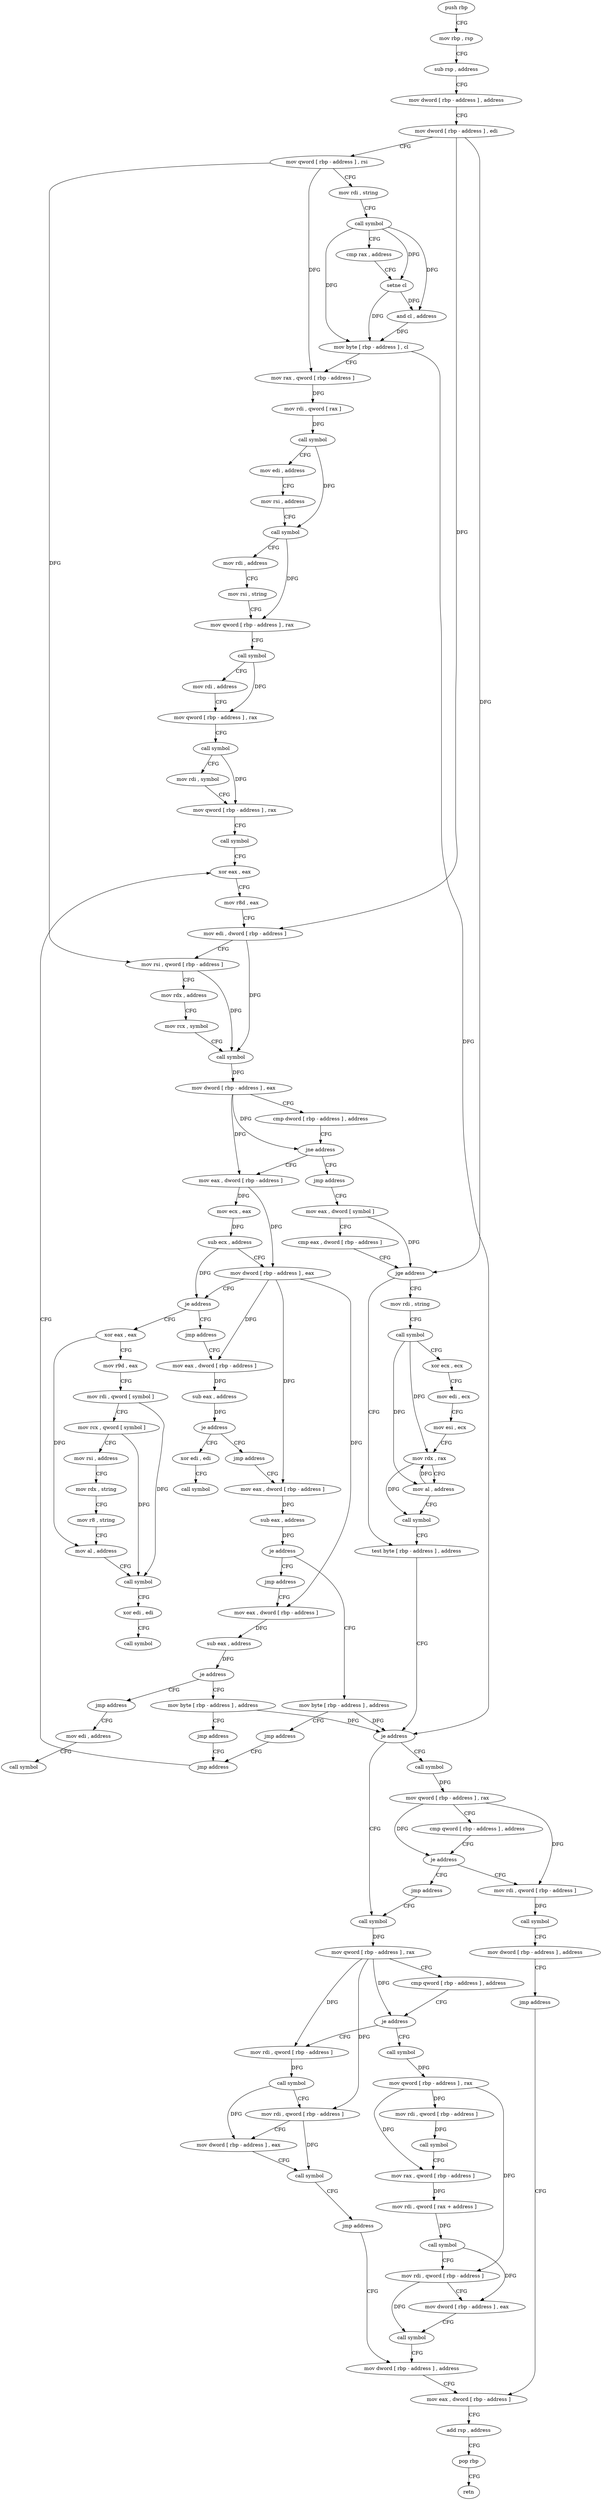 digraph "func" {
"4201504" [label = "push rbp" ]
"4201505" [label = "mov rbp , rsp" ]
"4201508" [label = "sub rsp , address" ]
"4201512" [label = "mov dword [ rbp - address ] , address" ]
"4201519" [label = "mov dword [ rbp - address ] , edi" ]
"4201522" [label = "mov qword [ rbp - address ] , rsi" ]
"4201526" [label = "mov rdi , string" ]
"4201536" [label = "call symbol" ]
"4201541" [label = "cmp rax , address" ]
"4201545" [label = "setne cl" ]
"4201548" [label = "and cl , address" ]
"4201551" [label = "mov byte [ rbp - address ] , cl" ]
"4201554" [label = "mov rax , qword [ rbp - address ]" ]
"4201558" [label = "mov rdi , qword [ rax ]" ]
"4201561" [label = "call symbol" ]
"4201566" [label = "mov edi , address" ]
"4201571" [label = "mov rsi , address" ]
"4201581" [label = "call symbol" ]
"4201586" [label = "mov rdi , address" ]
"4201596" [label = "mov rsi , string" ]
"4201606" [label = "mov qword [ rbp - address ] , rax" ]
"4201610" [label = "call symbol" ]
"4201615" [label = "mov rdi , address" ]
"4201625" [label = "mov qword [ rbp - address ] , rax" ]
"4201629" [label = "call symbol" ]
"4201634" [label = "mov rdi , symbol" ]
"4201644" [label = "mov qword [ rbp - address ] , rax" ]
"4201648" [label = "call symbol" ]
"4201653" [label = "xor eax , eax" ]
"4201708" [label = "mov eax , dword [ rbp - address ]" ]
"4201711" [label = "mov ecx , eax" ]
"4201713" [label = "sub ecx , address" ]
"4201719" [label = "mov dword [ rbp - address ] , eax" ]
"4201722" [label = "je address" ]
"4201811" [label = "xor eax , eax" ]
"4201728" [label = "jmp address" ]
"4201703" [label = "jmp address" ]
"4201891" [label = "mov eax , dword [ symbol ]" ]
"4201813" [label = "mov r9d , eax" ]
"4201816" [label = "mov rdi , qword [ symbol ]" ]
"4201824" [label = "mov rcx , qword [ symbol ]" ]
"4201832" [label = "mov rsi , address" ]
"4201842" [label = "mov rdx , string" ]
"4201852" [label = "mov r8 , string" ]
"4201862" [label = "mov al , address" ]
"4201864" [label = "call symbol" ]
"4201869" [label = "xor edi , edi" ]
"4201871" [label = "call symbol" ]
"4201733" [label = "mov eax , dword [ rbp - address ]" ]
"4201898" [label = "cmp eax , dword [ rbp - address ]" ]
"4201901" [label = "jge address" ]
"4201938" [label = "test byte [ rbp - address ] , address" ]
"4201907" [label = "mov rdi , string" ]
"4201736" [label = "sub eax , address" ]
"4201741" [label = "je address" ]
"4201804" [label = "xor edi , edi" ]
"4201747" [label = "jmp address" ]
"4201942" [label = "je address" ]
"4201994" [label = "call symbol" ]
"4201948" [label = "call symbol" ]
"4201917" [label = "call symbol" ]
"4201922" [label = "xor ecx , ecx" ]
"4201924" [label = "mov edi , ecx" ]
"4201926" [label = "mov esi , ecx" ]
"4201928" [label = "mov rdx , rax" ]
"4201931" [label = "mov al , address" ]
"4201933" [label = "call symbol" ]
"4201806" [label = "call symbol" ]
"4201752" [label = "mov eax , dword [ rbp - address ]" ]
"4201999" [label = "mov qword [ rbp - address ] , rax" ]
"4202003" [label = "cmp qword [ rbp - address ] , address" ]
"4202008" [label = "je address" ]
"4202040" [label = "call symbol" ]
"4202014" [label = "mov rdi , qword [ rbp - address ]" ]
"4201953" [label = "mov qword [ rbp - address ] , rax" ]
"4201957" [label = "cmp qword [ rbp - address ] , address" ]
"4201962" [label = "je address" ]
"4201989" [label = "jmp address" ]
"4201968" [label = "mov rdi , qword [ rbp - address ]" ]
"4201755" [label = "sub eax , address" ]
"4201758" [label = "je address" ]
"4201786" [label = "mov byte [ rbp - address ] , address" ]
"4201764" [label = "jmp address" ]
"4202045" [label = "mov qword [ rbp - address ] , rax" ]
"4202049" [label = "mov rdi , qword [ rbp - address ]" ]
"4202053" [label = "call symbol" ]
"4202058" [label = "mov rax , qword [ rbp - address ]" ]
"4202062" [label = "mov rdi , qword [ rax + address ]" ]
"4202066" [label = "call symbol" ]
"4202071" [label = "mov rdi , qword [ rbp - address ]" ]
"4202075" [label = "mov dword [ rbp - address ] , eax" ]
"4202078" [label = "call symbol" ]
"4202083" [label = "mov dword [ rbp - address ] , address" ]
"4202018" [label = "call symbol" ]
"4202023" [label = "mov rdi , qword [ rbp - address ]" ]
"4202027" [label = "mov dword [ rbp - address ] , eax" ]
"4202030" [label = "call symbol" ]
"4202035" [label = "jmp address" ]
"4201972" [label = "call symbol" ]
"4201977" [label = "mov dword [ rbp - address ] , address" ]
"4201984" [label = "jmp address" ]
"4202090" [label = "mov eax , dword [ rbp - address ]" ]
"4201790" [label = "jmp address" ]
"4201886" [label = "jmp address" ]
"4201769" [label = "mov eax , dword [ rbp - address ]" ]
"4202093" [label = "add rsp , address" ]
"4202097" [label = "pop rbp" ]
"4202098" [label = "retn" ]
"4201772" [label = "sub eax , address" ]
"4201775" [label = "je address" ]
"4201795" [label = "mov byte [ rbp - address ] , address" ]
"4201781" [label = "jmp address" ]
"4201655" [label = "mov r8d , eax" ]
"4201658" [label = "mov edi , dword [ rbp - address ]" ]
"4201661" [label = "mov rsi , qword [ rbp - address ]" ]
"4201665" [label = "mov rdx , address" ]
"4201675" [label = "mov rcx , symbol" ]
"4201685" [label = "call symbol" ]
"4201690" [label = "mov dword [ rbp - address ] , eax" ]
"4201693" [label = "cmp dword [ rbp - address ] , address" ]
"4201697" [label = "jne address" ]
"4201799" [label = "jmp address" ]
"4201876" [label = "mov edi , address" ]
"4201881" [label = "call symbol" ]
"4201504" -> "4201505" [ label = "CFG" ]
"4201505" -> "4201508" [ label = "CFG" ]
"4201508" -> "4201512" [ label = "CFG" ]
"4201512" -> "4201519" [ label = "CFG" ]
"4201519" -> "4201522" [ label = "CFG" ]
"4201519" -> "4201658" [ label = "DFG" ]
"4201519" -> "4201901" [ label = "DFG" ]
"4201522" -> "4201526" [ label = "CFG" ]
"4201522" -> "4201554" [ label = "DFG" ]
"4201522" -> "4201661" [ label = "DFG" ]
"4201526" -> "4201536" [ label = "CFG" ]
"4201536" -> "4201541" [ label = "CFG" ]
"4201536" -> "4201545" [ label = "DFG" ]
"4201536" -> "4201548" [ label = "DFG" ]
"4201536" -> "4201551" [ label = "DFG" ]
"4201541" -> "4201545" [ label = "CFG" ]
"4201545" -> "4201548" [ label = "DFG" ]
"4201545" -> "4201551" [ label = "DFG" ]
"4201548" -> "4201551" [ label = "DFG" ]
"4201551" -> "4201554" [ label = "CFG" ]
"4201551" -> "4201942" [ label = "DFG" ]
"4201554" -> "4201558" [ label = "DFG" ]
"4201558" -> "4201561" [ label = "DFG" ]
"4201561" -> "4201566" [ label = "CFG" ]
"4201561" -> "4201581" [ label = "DFG" ]
"4201566" -> "4201571" [ label = "CFG" ]
"4201571" -> "4201581" [ label = "CFG" ]
"4201581" -> "4201586" [ label = "CFG" ]
"4201581" -> "4201606" [ label = "DFG" ]
"4201586" -> "4201596" [ label = "CFG" ]
"4201596" -> "4201606" [ label = "CFG" ]
"4201606" -> "4201610" [ label = "CFG" ]
"4201610" -> "4201615" [ label = "CFG" ]
"4201610" -> "4201625" [ label = "DFG" ]
"4201615" -> "4201625" [ label = "CFG" ]
"4201625" -> "4201629" [ label = "CFG" ]
"4201629" -> "4201634" [ label = "CFG" ]
"4201629" -> "4201644" [ label = "DFG" ]
"4201634" -> "4201644" [ label = "CFG" ]
"4201644" -> "4201648" [ label = "CFG" ]
"4201648" -> "4201653" [ label = "CFG" ]
"4201653" -> "4201655" [ label = "CFG" ]
"4201708" -> "4201711" [ label = "DFG" ]
"4201708" -> "4201719" [ label = "DFG" ]
"4201711" -> "4201713" [ label = "DFG" ]
"4201713" -> "4201719" [ label = "CFG" ]
"4201713" -> "4201722" [ label = "DFG" ]
"4201719" -> "4201722" [ label = "CFG" ]
"4201719" -> "4201733" [ label = "DFG" ]
"4201719" -> "4201752" [ label = "DFG" ]
"4201719" -> "4201769" [ label = "DFG" ]
"4201722" -> "4201811" [ label = "CFG" ]
"4201722" -> "4201728" [ label = "CFG" ]
"4201811" -> "4201813" [ label = "CFG" ]
"4201811" -> "4201862" [ label = "DFG" ]
"4201728" -> "4201733" [ label = "CFG" ]
"4201703" -> "4201891" [ label = "CFG" ]
"4201891" -> "4201898" [ label = "CFG" ]
"4201891" -> "4201901" [ label = "DFG" ]
"4201813" -> "4201816" [ label = "CFG" ]
"4201816" -> "4201824" [ label = "CFG" ]
"4201816" -> "4201864" [ label = "DFG" ]
"4201824" -> "4201832" [ label = "CFG" ]
"4201824" -> "4201864" [ label = "DFG" ]
"4201832" -> "4201842" [ label = "CFG" ]
"4201842" -> "4201852" [ label = "CFG" ]
"4201852" -> "4201862" [ label = "CFG" ]
"4201862" -> "4201864" [ label = "CFG" ]
"4201864" -> "4201869" [ label = "CFG" ]
"4201869" -> "4201871" [ label = "CFG" ]
"4201733" -> "4201736" [ label = "DFG" ]
"4201898" -> "4201901" [ label = "CFG" ]
"4201901" -> "4201938" [ label = "CFG" ]
"4201901" -> "4201907" [ label = "CFG" ]
"4201938" -> "4201942" [ label = "CFG" ]
"4201907" -> "4201917" [ label = "CFG" ]
"4201736" -> "4201741" [ label = "DFG" ]
"4201741" -> "4201804" [ label = "CFG" ]
"4201741" -> "4201747" [ label = "CFG" ]
"4201804" -> "4201806" [ label = "CFG" ]
"4201747" -> "4201752" [ label = "CFG" ]
"4201942" -> "4201994" [ label = "CFG" ]
"4201942" -> "4201948" [ label = "CFG" ]
"4201994" -> "4201999" [ label = "DFG" ]
"4201948" -> "4201953" [ label = "DFG" ]
"4201917" -> "4201922" [ label = "CFG" ]
"4201917" -> "4201928" [ label = "DFG" ]
"4201917" -> "4201931" [ label = "DFG" ]
"4201922" -> "4201924" [ label = "CFG" ]
"4201924" -> "4201926" [ label = "CFG" ]
"4201926" -> "4201928" [ label = "CFG" ]
"4201928" -> "4201931" [ label = "CFG" ]
"4201928" -> "4201933" [ label = "DFG" ]
"4201931" -> "4201933" [ label = "CFG" ]
"4201931" -> "4201928" [ label = "DFG" ]
"4201933" -> "4201938" [ label = "CFG" ]
"4201752" -> "4201755" [ label = "DFG" ]
"4201999" -> "4202003" [ label = "CFG" ]
"4201999" -> "4202008" [ label = "DFG" ]
"4201999" -> "4202014" [ label = "DFG" ]
"4201999" -> "4202023" [ label = "DFG" ]
"4202003" -> "4202008" [ label = "CFG" ]
"4202008" -> "4202040" [ label = "CFG" ]
"4202008" -> "4202014" [ label = "CFG" ]
"4202040" -> "4202045" [ label = "DFG" ]
"4202014" -> "4202018" [ label = "DFG" ]
"4201953" -> "4201957" [ label = "CFG" ]
"4201953" -> "4201962" [ label = "DFG" ]
"4201953" -> "4201968" [ label = "DFG" ]
"4201957" -> "4201962" [ label = "CFG" ]
"4201962" -> "4201989" [ label = "CFG" ]
"4201962" -> "4201968" [ label = "CFG" ]
"4201989" -> "4201994" [ label = "CFG" ]
"4201968" -> "4201972" [ label = "DFG" ]
"4201755" -> "4201758" [ label = "DFG" ]
"4201758" -> "4201786" [ label = "CFG" ]
"4201758" -> "4201764" [ label = "CFG" ]
"4201786" -> "4201790" [ label = "CFG" ]
"4201786" -> "4201942" [ label = "DFG" ]
"4201764" -> "4201769" [ label = "CFG" ]
"4202045" -> "4202049" [ label = "DFG" ]
"4202045" -> "4202058" [ label = "DFG" ]
"4202045" -> "4202071" [ label = "DFG" ]
"4202049" -> "4202053" [ label = "DFG" ]
"4202053" -> "4202058" [ label = "CFG" ]
"4202058" -> "4202062" [ label = "DFG" ]
"4202062" -> "4202066" [ label = "DFG" ]
"4202066" -> "4202071" [ label = "CFG" ]
"4202066" -> "4202075" [ label = "DFG" ]
"4202071" -> "4202075" [ label = "CFG" ]
"4202071" -> "4202078" [ label = "DFG" ]
"4202075" -> "4202078" [ label = "CFG" ]
"4202078" -> "4202083" [ label = "CFG" ]
"4202083" -> "4202090" [ label = "CFG" ]
"4202018" -> "4202023" [ label = "CFG" ]
"4202018" -> "4202027" [ label = "DFG" ]
"4202023" -> "4202027" [ label = "CFG" ]
"4202023" -> "4202030" [ label = "DFG" ]
"4202027" -> "4202030" [ label = "CFG" ]
"4202030" -> "4202035" [ label = "CFG" ]
"4202035" -> "4202083" [ label = "CFG" ]
"4201972" -> "4201977" [ label = "CFG" ]
"4201977" -> "4201984" [ label = "CFG" ]
"4201984" -> "4202090" [ label = "CFG" ]
"4202090" -> "4202093" [ label = "CFG" ]
"4201790" -> "4201886" [ label = "CFG" ]
"4201886" -> "4201653" [ label = "CFG" ]
"4201769" -> "4201772" [ label = "DFG" ]
"4202093" -> "4202097" [ label = "CFG" ]
"4202097" -> "4202098" [ label = "CFG" ]
"4201772" -> "4201775" [ label = "DFG" ]
"4201775" -> "4201795" [ label = "CFG" ]
"4201775" -> "4201781" [ label = "CFG" ]
"4201795" -> "4201799" [ label = "CFG" ]
"4201795" -> "4201942" [ label = "DFG" ]
"4201781" -> "4201876" [ label = "CFG" ]
"4201655" -> "4201658" [ label = "CFG" ]
"4201658" -> "4201661" [ label = "CFG" ]
"4201658" -> "4201685" [ label = "DFG" ]
"4201661" -> "4201665" [ label = "CFG" ]
"4201661" -> "4201685" [ label = "DFG" ]
"4201665" -> "4201675" [ label = "CFG" ]
"4201675" -> "4201685" [ label = "CFG" ]
"4201685" -> "4201690" [ label = "DFG" ]
"4201690" -> "4201693" [ label = "CFG" ]
"4201690" -> "4201697" [ label = "DFG" ]
"4201690" -> "4201708" [ label = "DFG" ]
"4201693" -> "4201697" [ label = "CFG" ]
"4201697" -> "4201708" [ label = "CFG" ]
"4201697" -> "4201703" [ label = "CFG" ]
"4201799" -> "4201886" [ label = "CFG" ]
"4201876" -> "4201881" [ label = "CFG" ]
}
